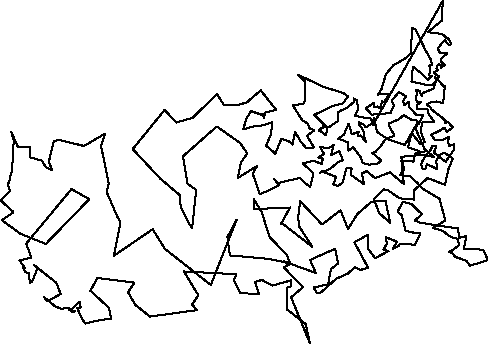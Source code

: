 unitsize(0.001cm);
draw((7810,6053)--(7798,5709));
draw((7798,5709)--(7547,5503));
draw((7547,5503)--(7744,5476));
draw((7744,5476)--(7821,5457));
draw((7821,5457)--(7874,5405));
draw((7874,5405)--(7883,5408));
draw((7883,5408)--(7927,5365));
draw((7927,5365)--(7962,5287));
draw((7962,5287)--(7913,5280));
draw((7913,5280)--(7848,5358));
draw((7848,5358)--(7802,5317));
draw((7802,5317)--(7724,5210));
draw((7724,5210)--(7759,5143));
draw((7759,5143)--(7890,5130));
draw((7890,5130)--(7790,5038));
draw((7790,5038)--(7772,4989));
draw((7772,4989)--(7846,4923));
draw((7846,4923)--(7777,4869));
draw((7777,4869)--(7783,4912));
draw((7783,4912)--(7744,4933));
draw((7744,4933)--(7716,4909));
draw((7716,4909)--(7700,4854));
draw((7700,4854)--(7726,4833));
draw((7726,4833)--(7702,4815));
draw((7702,4815)--(7654,4795));
draw((7654,4795)--(7698,4745));
draw((7698,4745)--(7752,4721));
draw((7752,4721)--(7631,4573));
draw((7631,4573)--(7520,4572));
draw((7520,4572)--(7259,4630));
draw((7259,4630)--(7267,4779));
draw((7267,4779)--(7295,4887));
draw((7295,4887)--(7417,4788));
draw((7417,4788)--(7547,4664));
draw((7547,4664)--(7617,4724));
draw((7617,4724)--(7570,4741));
draw((7570,4741)--(7583,4813));
draw((7583,4813)--(7576,4915));
draw((7576,4915)--(7622,4917));
draw((7622,4917)--(7606,5009));
draw((7606,5009)--(7503,5191));
draw((7503,5191)--(7324,5560));
draw((7324,5560)--(7264,5575));
draw((7264,5575)--(7254,5129));
draw((7254,5129)--(7142,5032));
draw((7142,5032)--(6937,4917));
draw((6937,4917)--(6806,4755));
draw((6806,4755)--(6735,4509));
draw((6735,4509)--(6670,4401));
draw((6670,4401)--(6868,4418));
draw((6868,4418)--(6779,4273));
draw((6779,4273)--(6740,4282));
draw((6740,4282)--(6713,4154));
draw((6713,4154)--(6660,4193));
draw((6660,4193)--(6607,4173));
draw((6607,4173)--(6589,4256));
draw((6589,4256)--(6524,4207));
draw((6524,4207)--(6450,4160));
draw((6450,4160)--(6488,4128));
draw((6488,4128)--(6557,4047));
draw((6557,4047)--(6891,4075));
draw((6891,4075)--(6947,4209));
draw((6947,4209)--(6911,4296));
draw((6911,4296)--(7037,4446));
draw((7037,4446)--(7160,4370));
draw((7160,4370)--(7111,4288));
draw((7111,4288)--(7128,4215));
draw((7128,4215)--(7207,4270));
draw((7207,4270)--(7216,4180));
draw((7216,4180)--(7344,4046));
draw((7344,4046)--(7466,4037));
draw((7466,4037)--(7388,3879));
draw((7388,3879)--(7345,3951));
draw((7345,3951)--(7271,3948));
draw((7271,3948)--(7124,4039));
draw((7124,4039)--(7037,3965));
draw((7037,3965)--(6862,3892));
draw((6862,3892)--(6864,3854));
draw((6864,3854)--(6958,3678));
draw((6958,3678)--(6798,3610));
draw((6798,3610)--(6713,3488));
draw((6713,3488)--(6623,3389));
draw((6623,3389)--(6570,3371));
draw((6570,3371)--(6731,3234));
draw((6731,3234)--(6656,3181));
draw((6656,3181)--(6518,3165));
draw((6518,3165)--(6402,3190));
draw((6402,3190)--(6360,3301));
draw((6360,3301)--(6265,3426));
draw((6265,3426)--(6235,3471));
draw((6235,3471)--(6148,3413));
draw((6148,3413)--(6140,3558));
draw((6140,3558)--(5965,3624));
draw((5965,3624)--(6069,3695));
draw((6069,3695)--(6120,3821));
draw((6120,3821)--(6150,3888));
draw((6150,3888)--(6207,3700));
draw((6207,3700)--(6327,3745));
draw((6327,3745)--(6317,3673));
draw((6317,3673)--(6365,3679));
draw((6365,3679)--(6453,3567));
draw((6453,3567)--(6426,3656));
draw((6426,3656)--(6427,3717));
draw((6427,3717)--(6376,3819));
draw((6376,3819)--(6340,3870));
draw((6340,3870)--(6333,3909));
draw((6333,3909)--(6425,3867));
draw((6425,3867)--(6454,3821));
draw((6454,3821)--(6602,3920));
draw((6602,3920)--(6603,3982));
draw((6603,3982)--(6567,3922));
draw((6567,3922)--(6537,3982));
draw((6537,3982)--(6366,4002));
draw((6366,4002)--(6259,4030));
draw((6259,4030)--(6312,4126));
draw((6312,4126)--(6304,4294));
draw((6304,4294)--(6237,4332));
draw((6237,4332)--(6241,4268));
draw((6241,4268)--(6123,4167));
draw((6123,4167)--(6008,4117));
draw((6008,4117)--(5955,4081));
draw((5955,4081)--(5964,3935));
draw((5964,3935)--(5926,3912));
draw((5926,3912)--(5803,3824));
draw((5803,3824)--(5706,3844));
draw((5706,3844)--(5720,3823));
draw((5720,3823)--(5671,3807));
draw((5671,3807)--(5621,3768));
draw((5621,3768)--(5678,3742));
draw((5678,3742)--(5751,3681));
draw((5751,3681)--(5778,3813));
draw((5778,3813)--(5597,3993));
draw((5597,3993)--(5543,4042));
draw((5543,4042)--(5871,4202));
draw((5871,4202)--(6051,4246));
draw((6051,4246)--(6139,4369));
draw((6139,4369)--(6058,4426));
draw((6058,4426)--(5685,4546));
draw((5685,4546)--(5259,4751));
draw((5259,4751)--(5387,4623));
draw((5387,4623)--(5385,4318));
draw((5385,4318)--(5356,4241));
draw((5356,4241)--(5168,4208));
draw((5168,4208)--(5336,3943));
draw((5336,3943)--(5427,3894));
draw((5427,3894)--(5457,3808));
draw((5457,3808)--(5541,3769));
draw((5541,3769)--(5417,3673));
draw((5417,3673)--(5540,3468));
draw((5540,3468)--(5400,3461));
draw((5400,3461)--(5315,3557));
draw((5315,3557)--(5316,3554));
draw((5316,3554)--(5207,3742));
draw((5207,3742)--(5160,3517));
draw((5160,3517)--(5111,3569));
draw((5111,3569)--(4965,3622));
draw((4965,3622)--(4857,3359));
draw((4857,3359)--(4694,3502));
draw((4694,3502)--(4780,3694));
draw((4780,3694)--(4806,3914));
draw((4806,3914)--(4694,3877));
draw((4694,3877)--(4574,3843));
draw((4574,3843)--(4496,3844));
draw((4496,3844)--(4293,3788));
draw((4293,3788)--(4342,3966));
draw((4342,3966)--(4427,4109));
draw((4427,4109)--(4607,4049));
draw((4607,4049)--(4634,4054));
draw((4634,4054)--(4655,3992));
draw((4655,3992)--(4679,4084));
draw((4679,4084)--(4871,4132));
draw((4871,4132)--(4606,4468));
draw((4606,4468)--(4602,4478));
draw((4602,4478)--(4354,4262));
draw((4354,4262)--(4217,4224));
draw((4217,4224)--(3950,4215));
draw((3950,4215)--(3832,4410));
draw((3832,4410)--(3396,3990));
draw((3396,3990)--(3108,3908));
draw((3108,3908)--(2906,4131));
draw((2906,4131)--(2342,3439));
draw((2342,3439)--(2835,2912));
draw((2835,2912)--(3174,2627));
draw((3174,2627)--(3189,2411));
draw((3189,2411)--(3233,2329));
draw((3233,2329)--(3319,2151));
draw((3319,2151)--(3390,2043));
draw((3390,2043)--(3461,2718));
draw((3461,2718)--(3307,2833));
draw((3307,2833)--(3229,3312));
draw((3229,3312)--(3824,3838));
draw((3824,3838)--(4232,3551));
draw((4232,3551)--(4364,3362));
draw((4364,3362)--(4252,3206));
draw((4252,3206)--(4196,2929));
draw((4196,2929)--(4537,3143));
draw((4537,3143)--(4458,3007));
draw((4458,3007)--(4584,2643));
draw((4584,2643)--(4763,2720));
draw((4763,2720)--(4929,2803));
draw((4929,2803)--(4831,2917));
draw((4831,2917)--(4898,2840));
draw((4898,2840)--(5291,2929));
draw((5291,2929)--(5350,2867));
draw((5350,2867)--(5470,2774));
draw((5470,2774)--(5531,3011));
draw((5531,3011)--(5342,3188));
draw((5342,3188)--(5539,3235));
draw((5539,3235)--(5679,3171));
draw((5679,3171)--(5697,3269));
draw((5697,3269)--(5619,3291));
draw((5619,3291)--(5719,3352));
draw((5719,3352)--(5649,3472));
draw((5649,3472)--(5796,3459));
draw((5796,3459)--(5887,3508));
draw((5887,3508)--(5841,3328));
draw((5841,3328)--(5987,3402));
draw((5987,3402)--(6050,3242));
draw((6050,3242)--(5960,3207));
draw((5960,3207)--(5821,3086));
draw((5821,3086)--(5650,3023));
draw((5650,3023)--(5677,3049));
draw((5677,3049)--(5930,2948));
draw((5930,2948)--(5881,2817));
draw((5881,2817)--(5963,2789));
draw((5963,2789)--(6044,2848));
draw((6044,2848)--(6113,3101));
draw((6113,3101)--(6204,3099));
draw((6204,3099)--(6190,2985));
draw((6190,2985)--(6422,2820));
draw((6422,2820)--(6387,3008));
draw((6387,3008)--(6468,3050));
draw((6468,3050)--(6617,2928));
draw((6617,2928)--(6881,3029));
draw((6881,3029)--(7125,2823));
draw((7125,2823)--(7082,3235));
draw((7082,3235)--(7299,3219));
draw((7299,3219)--(7316,3360));
draw((7316,3360)--(7475,3388));
draw((7475,3388)--(7422,3390));
draw((7422,3390)--(7321,3429));
draw((7321,3429)--(7199,3469));
draw((7199,3469)--(7262,3725));
draw((7262,3725)--(7331,3634));
draw((7331,3634)--(7370,3588));
draw((7370,3588)--(7408,3534));
draw((7408,3534)--(7492,3560));
draw((7492,3560)--(7429,3737));
draw((7429,3737)--(7423,3776));
draw((7423,3776)--(7449,3911));
draw((7449,3911)--(7660,3924));
draw((7660,3924)--(7562,4058));
draw((7562,4058)--(7541,4141));
draw((7541,4141)--(7506,4138));
draw((7506,4138)--(7355,4151));
draw((7355,4151)--(7349,4219));
draw((7349,4219)--(7432,4265));
draw((7432,4265)--(7360,4275));
draw((7360,4275)--(7333,4335));
draw((7333,4335)--(7364,4427));
draw((7364,4427)--(7338,4481));
draw((7338,4481)--(7399,4467));
draw((7399,4467)--(7443,4375));
draw((7443,4375)--(7458,4428));
draw((7458,4428)--(7647,4504));
draw((7647,4504)--(7674,4579));
draw((7674,4579)--(7679,4581));
draw((7679,4581)--(7692,4666));
draw((7692,4666)--(7673,4718));
draw((7673,4718)--(7832,4542));
draw((7832,4542)--(7848,4546));
draw((7848,4546)--(7817,4252));
draw((7817,4252)--(7698,4279));
draw((7698,4279)--(7613,4275));
draw((7613,4275)--(7554,4236));
draw((7554,4236)--(7542,4198));
draw((7542,4198)--(7549,4208));
draw((7549,4208)--(7534,4227));
draw((7534,4227)--(7601,4171));
draw((7601,4171)--(7604,4146));
draw((7604,4146)--(7705,4065));
draw((7705,4065)--(7805,3991));
draw((7805,3991)--(7872,3922));
draw((7872,3922)--(7844,3902));
draw((7844,3902)--(7909,3912));
draw((7909,3912)--(7988,3820));
draw((7988,3820)--(7879,3743));
draw((7879,3743)--(7841,3818));
draw((7841,3818)--(7750,3760));
draw((7750,3760)--(7603,3690));
draw((7603,3690)--(7667,3608));
draw((7667,3608)--(7803,3598));
draw((7803,3598)--(7922,3655));
draw((7922,3655)--(7906,3580));
draw((7906,3580)--(7919,3496));
draw((7919,3496)--(8013,3523));
draw((8013,3523)--(8001,3418));
draw((8001,3418)--(7861,3216));
draw((7861,3216)--(7654,3377));
draw((7654,3377)--(7696,3486));
draw((7696,3486)--(7633,3499));
draw((7633,3499)--(7582,3396));
draw((7582,3396)--(7533,3358));
draw((7533,3358)--(7453,3229));
draw((7453,3229)--(7434,3173));
draw((7434,3173)--(7440,3100));
draw((7440,3100)--(7503,3086));
draw((7503,3086)--(7532,3175));
draw((7532,3175)--(7715,3086));
draw((7715,3086)--(7695,3220));
draw((7695,3220)--(7747,3329));
draw((7747,3329)--(7838,3375));
draw((7838,3375)--(7989,3271));
draw((7989,3271)--(7909,3080));
draw((7909,3080)--(7851,2809));
draw((7851,2809)--(7543,2929));
draw((7543,2929)--(7309,2717));
draw((7309,2717)--(7304,2550));
draw((7304,2550)--(7049,2570));
draw((7049,2570)--(6848,2712));
draw((6848,2712)--(6766,2732));
draw((6766,2732)--(6597,2563));
draw((6597,2563)--(6686,2312));
draw((6686,2312)--(6885,2138));
draw((6885,2138)--(6800,2532));
draw((6800,2532)--(6547,2506));
draw((6547,2506)--(6307,2295));
draw((6307,2295)--(6139,2032));
draw((6139,2032)--(6007,2359));
draw((6007,2359)--(5681,2109));
draw((5681,2109)--(5296,2520));
draw((5296,2520)--(5260,2230));
draw((5260,2230)--(5277,2078));
draw((5277,2078)--(5506,1719));
draw((5506,1719)--(4996,2115));
draw((4996,2115)--(4959,2123));
draw((4959,2123)--(5117,2409));
draw((5117,2409)--(4973,2406));
draw((4973,2406)--(4488,2378));
draw((4488,2378)--(4476,2555));
draw((4476,2555)--(4612,2341));
draw((4612,2341)--(4759,1883));
draw((4759,1883)--(5060,1577));
draw((5060,1577)--(5114,1430));
draw((5114,1430)--(4719,1504));
draw((4719,1504)--(4056,1564));
draw((4056,1564)--(4012,1886));
draw((4012,1886)--(4174,2190));
draw((4174,2190)--(3719,1043));
draw((3719,1043)--(2908,1681));
draw((2908,1681)--(2694,2026));
draw((2694,2026)--(2011,1558));
draw((2011,1558)--(2126,2150));
draw((2126,2150)--(2067,2254));
draw((2067,2254)--(1882,2684));
draw((1882,2684)--(1918,2832));
draw((1918,2832)--(1784,3494));
draw((1784,3494)--(1851,3710));
draw((1851,3710)--(1482,3494));
draw((1482,3494)--(1047,3602));
draw((1047,3602)--(952,3583));
draw((952,3583)--(863,3219));
draw((863,3219)--(920,3065));
draw((920,3065)--(806,3123));
draw((806,3123)--(741,3235));
draw((741,3235)--(525,3297));
draw((525,3297)--(536,3481));
draw((536,3481)--(317,3476));
draw((317,3476)--(199,3743));
draw((199,3743)--(250,3578));
draw((250,3578)--(236,3494));
draw((236,3494)--(226,3415));
draw((226,3415)--(218,3031));
draw((218,3031)--(197,3021));
draw((197,3021)--(174,2901));
draw((174,2901)--(141,2814));
draw((141,2814)--(178,2702));
draw((178,2702)--(10,2537));
draw((10,2537)--(240,2327));
draw((240,2327)--(36,2185));
draw((36,2185)--(354,1950));
draw((354,1950)--(809,1766));
draw((809,1766)--(1575,2555));
draw((1575,2555)--(1263,2734));
draw((1263,2734)--(464,1773));
draw((464,1773)--(552,1526));
draw((552,1526)--(345,1476));
draw((345,1476)--(437,1344));
draw((437,1344)--(413,1338));
draw((413,1338)--(450,1274));
draw((450,1274)--(489,1254));
draw((489,1254)--(478,1256));
draw((478,1256)--(513,1247));
draw((513,1247)--(527,1077));
draw((527,1077)--(572,1108));
draw((572,1108)--(659,1331));
draw((659,1331)--(602,1395));
draw((602,1395)--(893,1161));
draw((893,1161)--(993,1084));
draw((993,1084)--(1072,883));
draw((1072,883)--(834,757));
draw((834,757)--(783,825));
draw((783,825)--(982,659));
draw((982,659)--(1082,625));
draw((1082,625)--(1213,633));
draw((1213,633)--(1212,603));
draw((1212,603)--(1254,617));
draw((1254,617)--(1253,580));
draw((1253,580)--(1276,559));
draw((1276,559)--(1322,580));
draw((1322,580)--(1249,600));
draw((1249,600)--(1406,750));
draw((1406,750)--(1422,658));
draw((1422,658)--(1415,628));
draw((1415,628)--(1361,637));
draw((1361,637)--(1443,459));
draw((1443,459)--(1503,362));
draw((1503,362)--(1790,429));
draw((1790,429)--(1961,445));
draw((1961,445)--(1926,636));
draw((1926,636)--(1595,942));
draw((1595,942)--(1721,1165));
draw((1721,1165)--(2372,1084));
draw((2372,1084)--(2260,913));
draw((2260,913)--(2384,695));
draw((2384,695)--(2647,485));
draw((2647,485)--(3477,599));
draw((3477,599)--(3390,698));
draw((3390,698)--(3499,863));
draw((3499,863)--(3245,1281));
draw((3245,1281)--(4170,1232));
draw((4170,1232)--(4125,1125));
draw((4125,1125)--(4244,896));
draw((4244,896)--(4569,886));
draw((4569,886)--(4500,1093));
draw((4500,1093)--(4619,1132));
draw((4619,1132)--(4805,1033));
draw((4805,1033)--(5139,1124));
draw((5139,1124)--(5140,1018));
draw((5140,1018)--(5069,998));
draw((5069,998)--(5070,605));
draw((5070,605)--(5393,355));
draw((5393,355)--(5469,10));
draw((5469,10)--(5136,825));
draw((5136,825)--(5344,1003));
draw((5344,1003)--(5010,1351));
draw((5010,1351)--(5068,1390));
draw((5068,1390)--(5098,1394));
draw((5098,1394)--(5005,1458));
draw((5005,1458)--(5571,1255));
draw((5571,1255)--(5472,1482));
draw((5472,1482)--(5637,1558));
draw((5637,1558)--(5914,1682));
draw((5914,1682)--(5964,1421));
draw((5964,1421)--(5840,1325));
draw((5840,1325)--(5788,1053));
draw((5788,1053)--(5532,998));
draw((5532,998)--(5596,892));
draw((5596,892)--(5666,914));
draw((5666,914)--(5930,1151));
draw((5930,1151)--(6136,1243));
draw((6136,1243)--(6258,1354));
draw((6258,1354)--(6379,1302));
draw((6379,1302)--(6359,1298));
draw((6359,1298)--(6378,1314));
draw((6378,1314)--(6494,1347));
draw((6494,1347)--(6252,1795));
draw((6252,1795)--(6493,1931));
draw((6493,1931)--(6496,1678));
draw((6496,1678)--(6621,1513));
draw((6621,1513)--(6651,1534));
draw((6651,1534)--(6854,1640));
draw((6854,1640)--(6765,1663));
draw((6765,1663)--(6826,1774));
draw((6826,1774)--(6803,1886));
draw((6803,1886)--(7004,1805));
draw((7004,1805)--(6932,1683));
draw((6932,1683)--(7035,1733));
draw((7035,1733)--(7046,1757));
draw((7046,1757)--(7218,1773));
draw((7218,1773)--(7240,1762));
draw((7240,1762)--(7314,1739));
draw((7314,1739)--(7416,1953));
draw((7416,1953)--(7352,1952));
draw((7352,1952)--(7152,2000));
draw((7152,2000)--(7087,2274));
draw((7087,2274)--(7015,2333));
draw((7015,2333)--(7104,2510));
draw((7104,2510)--(7267,2466));
draw((7267,2466)--(7351,2376));
draw((7351,2376)--(7448,2291));
draw((7448,2291)--(7315,2181));
draw((7315,2181)--(7418,2139));
draw((7418,2139)--(8080,2039));
draw((8080,2039)--(8101,1876));
draw((8101,1876)--(8229,1905));
draw((8229,1905)--(8184,1685));
draw((8184,1685)--(8525,1664));
draw((8525,1664)--(8594,1510));
draw((8594,1510)--(8605,1479));
draw((8605,1479)--(8292,1383));
draw((8292,1383)--(8228,1471));
draw((8228,1471)--(8038,1535));
draw((8038,1535)--(7973,1606));
draw((7973,1606)--(7926,1627));
draw((7926,1627)--(7985,1657));
draw((7985,1657)--(8098,1746));
draw((8098,1746)--(8080,1835));
draw((8080,1835)--(8063,1860));
draw((8063,1860)--(7989,1876));
draw((7989,1876)--(7905,1921));
draw((7905,1921)--(7822,1992));
draw((7822,1992)--(7643,2048));
draw((7643,2048)--(7856,2181));
draw((7856,2181)--(7753,2564));
draw((7753,2564)--(7458,2741));
draw((7458,2741)--(7346,2858));
draw((7346,2858)--(7238,2957));
draw((7238,2957)--(7055,2981));
draw((7055,2981)--(7131,3081));
draw((7131,3081)--(7076,3302));
draw((7076,3302)--(7452,3339));
draw((7452,3339)--(7657,3301));
draw((7657,3301)--(7494,3430));
draw((7494,3430)--(7342,3775));
draw((7342,3775)--(7351,3877));
draw((7351,3877)--(7141,3514));
draw((7141,3514)--(6833,3618));
draw((6833,3618)--(6652,3742));
draw((6652,3742)--(6621,3891));
draw((6621,3891)--(6577,3858));
draw((6577,3858)--(7810,6053));
